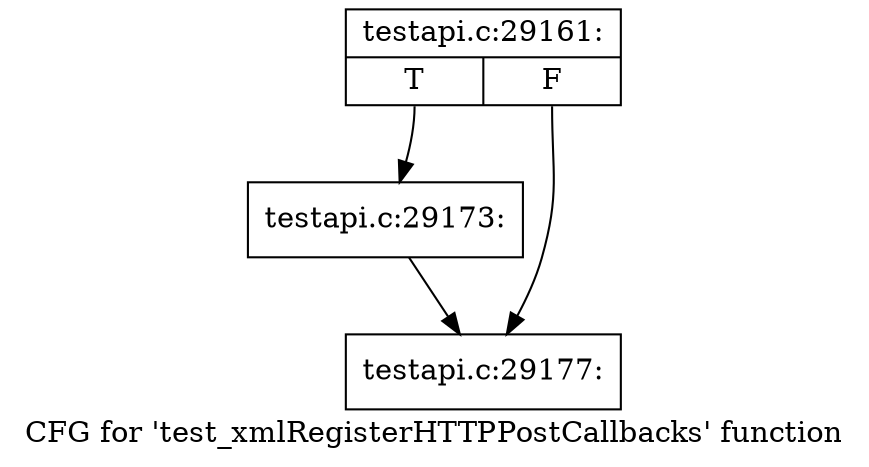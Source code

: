 digraph "CFG for 'test_xmlRegisterHTTPPostCallbacks' function" {
	label="CFG for 'test_xmlRegisterHTTPPostCallbacks' function";

	Node0x4879480 [shape=record,label="{testapi.c:29161:|{<s0>T|<s1>F}}"];
	Node0x4879480:s0 -> Node0x487bf90;
	Node0x4879480:s1 -> Node0x48799d0;
	Node0x487bf90 [shape=record,label="{testapi.c:29173:}"];
	Node0x487bf90 -> Node0x48799d0;
	Node0x48799d0 [shape=record,label="{testapi.c:29177:}"];
}
